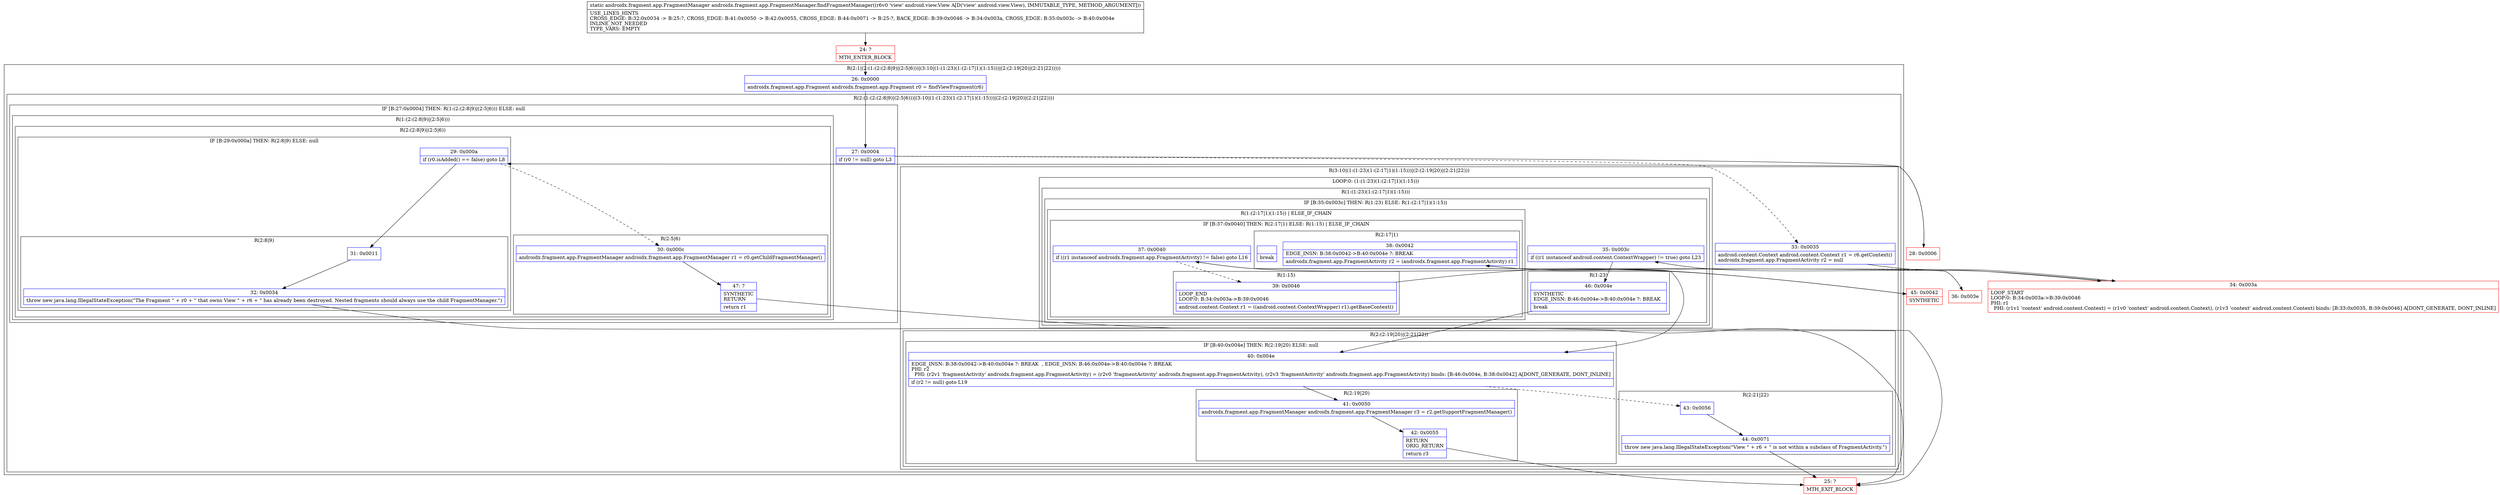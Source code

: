 digraph "CFG forandroidx.fragment.app.FragmentManager.findFragmentManager(Landroid\/view\/View;)Landroidx\/fragment\/app\/FragmentManager;" {
subgraph cluster_Region_1749431456 {
label = "R(2:1|(2:(1:(2:(2:8|9)|(2:5|6)))|(3:10|(1:(1:23)(1:(2:17|1)(1:15)))|(2:(2:19|20)|(2:21|22)))))";
node [shape=record,color=blue];
Node_26 [shape=record,label="{26\:\ 0x0000|androidx.fragment.app.Fragment androidx.fragment.app.Fragment r0 = findViewFragment(r6)\l}"];
subgraph cluster_Region_1223471886 {
label = "R(2:(1:(2:(2:8|9)|(2:5|6)))|(3:10|(1:(1:23)(1:(2:17|1)(1:15)))|(2:(2:19|20)|(2:21|22))))";
node [shape=record,color=blue];
subgraph cluster_IfRegion_649566621 {
label = "IF [B:27:0x0004] THEN: R(1:(2:(2:8|9)|(2:5|6))) ELSE: null";
node [shape=record,color=blue];
Node_27 [shape=record,label="{27\:\ 0x0004|if (r0 != null) goto L3\l}"];
subgraph cluster_Region_1990801828 {
label = "R(1:(2:(2:8|9)|(2:5|6)))";
node [shape=record,color=blue];
subgraph cluster_Region_2093138459 {
label = "R(2:(2:8|9)|(2:5|6))";
node [shape=record,color=blue];
subgraph cluster_IfRegion_2094542960 {
label = "IF [B:29:0x000a] THEN: R(2:8|9) ELSE: null";
node [shape=record,color=blue];
Node_29 [shape=record,label="{29\:\ 0x000a|if (r0.isAdded() == false) goto L8\l}"];
subgraph cluster_Region_1937638202 {
label = "R(2:8|9)";
node [shape=record,color=blue];
Node_31 [shape=record,label="{31\:\ 0x0011}"];
Node_32 [shape=record,label="{32\:\ 0x0034|throw new java.lang.IllegalStateException(\"The Fragment \" + r0 + \" that owns View \" + r6 + \" has already been destroyed. Nested fragments should always use the child FragmentManager.\")\l}"];
}
}
subgraph cluster_Region_709151425 {
label = "R(2:5|6)";
node [shape=record,color=blue];
Node_30 [shape=record,label="{30\:\ 0x000c|androidx.fragment.app.FragmentManager androidx.fragment.app.FragmentManager r1 = r0.getChildFragmentManager()\l}"];
Node_47 [shape=record,label="{47\:\ ?|SYNTHETIC\lRETURN\l|return r1\l}"];
}
}
}
}
subgraph cluster_Region_816170341 {
label = "R(3:10|(1:(1:23)(1:(2:17|1)(1:15)))|(2:(2:19|20)|(2:21|22)))";
node [shape=record,color=blue];
Node_33 [shape=record,label="{33\:\ 0x0035|android.content.Context android.content.Context r1 = r6.getContext()\landroidx.fragment.app.FragmentActivity r2 = null\l}"];
subgraph cluster_LoopRegion_260106920 {
label = "LOOP:0: (1:(1:23)(1:(2:17|1)(1:15)))";
node [shape=record,color=blue];
subgraph cluster_Region_584670357 {
label = "R(1:(1:23)(1:(2:17|1)(1:15)))";
node [shape=record,color=blue];
subgraph cluster_IfRegion_245865952 {
label = "IF [B:35:0x003c] THEN: R(1:23) ELSE: R(1:(2:17|1)(1:15))";
node [shape=record,color=blue];
Node_35 [shape=record,label="{35\:\ 0x003c|if ((r1 instanceof android.content.ContextWrapper) != true) goto L23\l}"];
subgraph cluster_Region_486679923 {
label = "R(1:23)";
node [shape=record,color=blue];
Node_46 [shape=record,label="{46\:\ 0x004e|SYNTHETIC\lEDGE_INSN: B:46:0x004e\-\>B:40:0x004e ?: BREAK  \l|break\l}"];
}
subgraph cluster_Region_2008743634 {
label = "R(1:(2:17|1)(1:15)) | ELSE_IF_CHAIN\l";
node [shape=record,color=blue];
subgraph cluster_IfRegion_45702199 {
label = "IF [B:37:0x0040] THEN: R(2:17|1) ELSE: R(1:15) | ELSE_IF_CHAIN\l";
node [shape=record,color=blue];
Node_37 [shape=record,label="{37\:\ 0x0040|if ((r1 instanceof androidx.fragment.app.FragmentActivity) != false) goto L16\l}"];
subgraph cluster_Region_480849896 {
label = "R(2:17|1)";
node [shape=record,color=blue];
Node_38 [shape=record,label="{38\:\ 0x0042|EDGE_INSN: B:38:0x0042\-\>B:40:0x004e ?: BREAK  \l|androidx.fragment.app.FragmentActivity r2 = (androidx.fragment.app.FragmentActivity) r1\l}"];
Node_InsnContainer_2137497383 [shape=record,label="{|break\l}"];
}
subgraph cluster_Region_230897841 {
label = "R(1:15)";
node [shape=record,color=blue];
Node_39 [shape=record,label="{39\:\ 0x0046|LOOP_END\lLOOP:0: B:34:0x003a\-\>B:39:0x0046\l|android.content.Context r1 = ((android.content.ContextWrapper) r1).getBaseContext()\l}"];
}
}
}
}
}
}
subgraph cluster_Region_397560234 {
label = "R(2:(2:19|20)|(2:21|22))";
node [shape=record,color=blue];
subgraph cluster_IfRegion_138123900 {
label = "IF [B:40:0x004e] THEN: R(2:19|20) ELSE: null";
node [shape=record,color=blue];
Node_40 [shape=record,label="{40\:\ 0x004e|EDGE_INSN: B:38:0x0042\-\>B:40:0x004e ?: BREAK  , EDGE_INSN: B:46:0x004e\-\>B:40:0x004e ?: BREAK  \lPHI: r2 \l  PHI: (r2v1 'fragmentActivity' androidx.fragment.app.FragmentActivity) = (r2v0 'fragmentActivity' androidx.fragment.app.FragmentActivity), (r2v3 'fragmentActivity' androidx.fragment.app.FragmentActivity) binds: [B:46:0x004e, B:38:0x0042] A[DONT_GENERATE, DONT_INLINE]\l|if (r2 != null) goto L19\l}"];
subgraph cluster_Region_985751046 {
label = "R(2:19|20)";
node [shape=record,color=blue];
Node_41 [shape=record,label="{41\:\ 0x0050|androidx.fragment.app.FragmentManager androidx.fragment.app.FragmentManager r3 = r2.getSupportFragmentManager()\l}"];
Node_42 [shape=record,label="{42\:\ 0x0055|RETURN\lORIG_RETURN\l|return r3\l}"];
}
}
subgraph cluster_Region_454549394 {
label = "R(2:21|22)";
node [shape=record,color=blue];
Node_43 [shape=record,label="{43\:\ 0x0056}"];
Node_44 [shape=record,label="{44\:\ 0x0071|throw new java.lang.IllegalStateException(\"View \" + r6 + \" is not within a subclass of FragmentActivity.\")\l}"];
}
}
}
}
}
Node_24 [shape=record,color=red,label="{24\:\ ?|MTH_ENTER_BLOCK\l}"];
Node_28 [shape=record,color=red,label="{28\:\ 0x0006}"];
Node_25 [shape=record,color=red,label="{25\:\ ?|MTH_EXIT_BLOCK\l}"];
Node_34 [shape=record,color=red,label="{34\:\ 0x003a|LOOP_START\lLOOP:0: B:34:0x003a\-\>B:39:0x0046\lPHI: r1 \l  PHI: (r1v1 'context' android.content.Context) = (r1v0 'context' android.content.Context), (r1v3 'context' android.content.Context) binds: [B:33:0x0035, B:39:0x0046] A[DONT_GENERATE, DONT_INLINE]\l}"];
Node_36 [shape=record,color=red,label="{36\:\ 0x003e}"];
Node_45 [shape=record,color=red,label="{45\:\ 0x0042|SYNTHETIC\l}"];
MethodNode[shape=record,label="{static androidx.fragment.app.FragmentManager androidx.fragment.app.FragmentManager.findFragmentManager((r6v0 'view' android.view.View A[D('view' android.view.View), IMMUTABLE_TYPE, METHOD_ARGUMENT]))  | USE_LINES_HINTS\lCROSS_EDGE: B:32:0x0034 \-\> B:25:?, CROSS_EDGE: B:41:0x0050 \-\> B:42:0x0055, CROSS_EDGE: B:44:0x0071 \-\> B:25:?, BACK_EDGE: B:39:0x0046 \-\> B:34:0x003a, CROSS_EDGE: B:35:0x003c \-\> B:40:0x004e\lINLINE_NOT_NEEDED\lTYPE_VARS: EMPTY\l}"];
MethodNode -> Node_24;Node_26 -> Node_27;
Node_27 -> Node_28;
Node_27 -> Node_33[style=dashed];
Node_29 -> Node_30[style=dashed];
Node_29 -> Node_31;
Node_31 -> Node_32;
Node_32 -> Node_25;
Node_30 -> Node_47;
Node_47 -> Node_25;
Node_33 -> Node_34;
Node_35 -> Node_36[style=dashed];
Node_35 -> Node_46;
Node_46 -> Node_40;
Node_37 -> Node_39[style=dashed];
Node_37 -> Node_45;
Node_38 -> Node_40;
Node_39 -> Node_34;
Node_40 -> Node_41;
Node_40 -> Node_43[style=dashed];
Node_41 -> Node_42;
Node_42 -> Node_25;
Node_43 -> Node_44;
Node_44 -> Node_25;
Node_24 -> Node_26;
Node_28 -> Node_29;
Node_34 -> Node_35;
Node_36 -> Node_37;
Node_45 -> Node_38;
}

